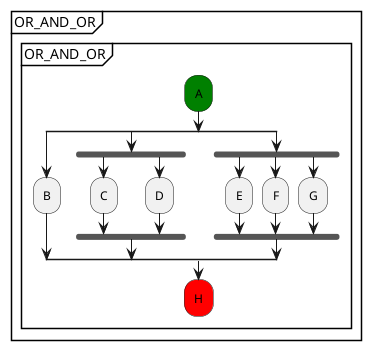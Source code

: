 @startuml
partition "OR_AND_OR" {
    group "OR_AND_OR"
        #green:A;
        split
            :B;
        split again
            fork
                :C;
            fork again
                :D;
            end fork
        split again
            fork
                :E;
            fork again
                :F;
            fork again
                :G;
            end fork
        end split
        #red:H;
    end group
}
@enduml